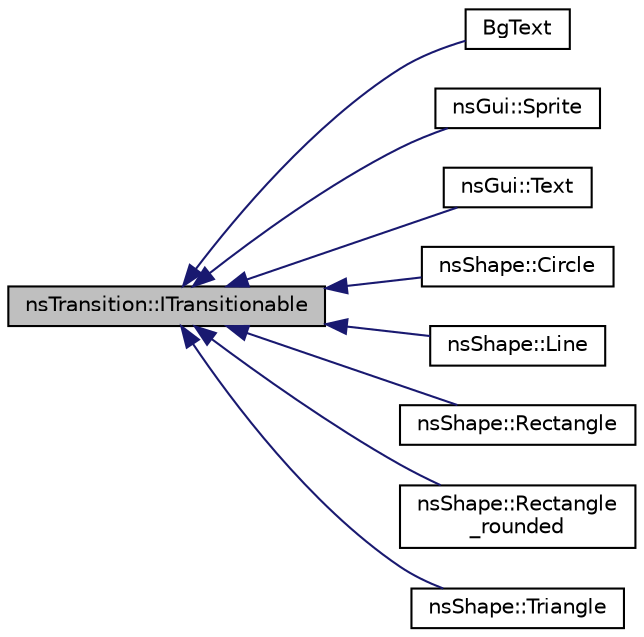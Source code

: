 digraph "nsTransition::ITransitionable"
{
 // LATEX_PDF_SIZE
  edge [fontname="Helvetica",fontsize="10",labelfontname="Helvetica",labelfontsize="10"];
  node [fontname="Helvetica",fontsize="10",shape=record];
  rankdir="LR";
  Node1 [label="nsTransition::ITransitionable",height=0.2,width=0.4,color="black", fillcolor="grey75", style="filled", fontcolor="black",tooltip="Une classe abstraite pour n'importe quelle élément pouvant effectuer une transition entre deux états."];
  Node1 -> Node2 [dir="back",color="midnightblue",fontsize="10",style="solid",fontname="Helvetica"];
  Node2 [label="BgText",height=0.2,width=0.4,color="black", fillcolor="white", style="filled",URL="$class_bg_text.html",tooltip=" "];
  Node1 -> Node3 [dir="back",color="midnightblue",fontsize="10",style="solid",fontname="Helvetica"];
  Node3 [label="nsGui::Sprite",height=0.2,width=0.4,color="black", fillcolor="white", style="filled",URL="$classns_gui_1_1_sprite.html",tooltip="Permet de charger une image depuis un format créé pour l'occasion, le .si2."];
  Node1 -> Node4 [dir="back",color="midnightblue",fontsize="10",style="solid",fontname="Helvetica"];
  Node4 [label="nsGui::Text",height=0.2,width=0.4,color="black", fillcolor="white", style="filled",URL="$classns_gui_1_1_text.html",tooltip="Gère l'affichage d'un texte."];
  Node1 -> Node5 [dir="back",color="midnightblue",fontsize="10",style="solid",fontname="Helvetica"];
  Node5 [label="nsShape::Circle",height=0.2,width=0.4,color="black", fillcolor="white", style="filled",URL="$classns_shape_1_1_circle.html",tooltip="Classe représentant un cercle."];
  Node1 -> Node6 [dir="back",color="midnightblue",fontsize="10",style="solid",fontname="Helvetica"];
  Node6 [label="nsShape::Line",height=0.2,width=0.4,color="black", fillcolor="white", style="filled",URL="$classns_shape_1_1_line.html",tooltip="Classe représentant une ligne."];
  Node1 -> Node7 [dir="back",color="midnightblue",fontsize="10",style="solid",fontname="Helvetica"];
  Node7 [label="nsShape::Rectangle",height=0.2,width=0.4,color="black", fillcolor="white", style="filled",URL="$classns_shape_1_1_rectangle.html",tooltip="Classe représentant un rectangle."];
  Node1 -> Node8 [dir="back",color="midnightblue",fontsize="10",style="solid",fontname="Helvetica"];
  Node8 [label="nsShape::Rectangle\l_rounded",height=0.2,width=0.4,color="black", fillcolor="white", style="filled",URL="$classns_shape_1_1_rectangle__rounded.html",tooltip=" "];
  Node1 -> Node9 [dir="back",color="midnightblue",fontsize="10",style="solid",fontname="Helvetica"];
  Node9 [label="nsShape::Triangle",height=0.2,width=0.4,color="black", fillcolor="white", style="filled",URL="$classns_shape_1_1_triangle.html",tooltip="Classe représentant un triangle."];
}
